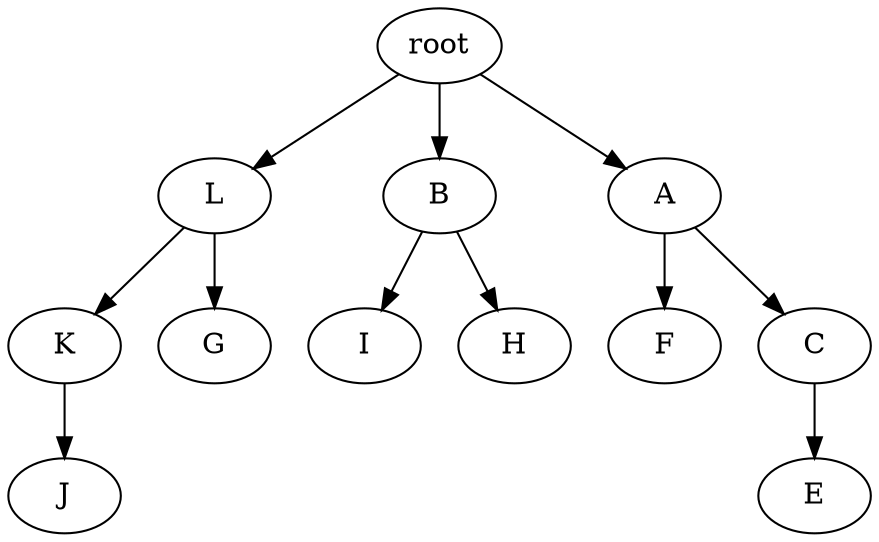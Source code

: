 strict digraph G {
	graph [name=G];
	0	[label=root];
	1	[label=L];
	0 -> 1;
	2	[label=B];
	0 -> 2;
	3	[label=A];
	0 -> 3;
	4	[label=K];
	1 -> 4;
	5	[label=G];
	1 -> 5;
	7	[label=I];
	2 -> 7;
	8	[label=H];
	2 -> 8;
	9	[label=F];
	3 -> 9;
	10	[label=C];
	3 -> 10;
	11	[label=J];
	4 -> 11;
	6	[label=E];
	10 -> 6;
}
